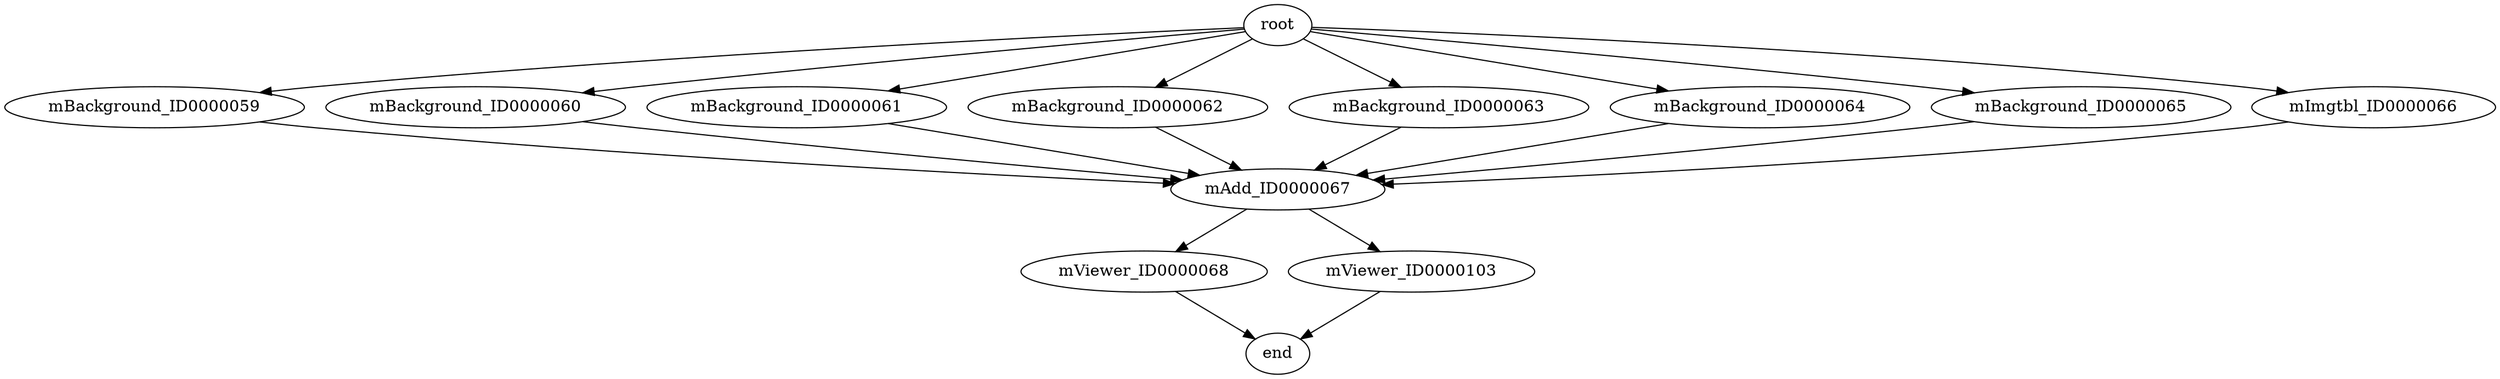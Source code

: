 strict digraph {
mAdd_ID0000067 [size=10000000];
mBackground_ID0000059 [size=10000000];
mBackground_ID0000060 [size=10000000];
mBackground_ID0000061 [size=10000000];
mBackground_ID0000062 [size=10000000];
mBackground_ID0000063 [size=10000000];
mBackground_ID0000064 [size=10000000];
mBackground_ID0000065 [size=10000000];
mImgtbl_ID0000066 [size=10000000];
mViewer_ID0000068 [size=10000000];
mViewer_ID0000103 [size=10000000];
root [size=2];
end [size=2];
mAdd_ID0000067 -> mViewer_ID0000068 [size=400000000];
mAdd_ID0000067 -> mViewer_ID0000103 [size=400000000];
mBackground_ID0000059 -> mAdd_ID0000067 [size=360788795];
mBackground_ID0000060 -> mAdd_ID0000067 [size=360788795];
mBackground_ID0000061 -> mAdd_ID0000067 [size=360788795];
mBackground_ID0000062 -> mAdd_ID0000067 [size=360788795];
mBackground_ID0000063 -> mAdd_ID0000067 [size=360788795];
mBackground_ID0000064 -> mAdd_ID0000067 [size=360788795];
mBackground_ID0000065 -> mAdd_ID0000067 [size=360788795];
mImgtbl_ID0000066 -> mAdd_ID0000067 [size=40142166];
mViewer_ID0000068 -> end [size=2];
mViewer_ID0000103 -> end [size=2];
root -> mBackground_ID0000059 [size=2];
root -> mBackground_ID0000060 [size=2];
root -> mBackground_ID0000061 [size=2];
root -> mBackground_ID0000062 [size=2];
root -> mBackground_ID0000063 [size=2];
root -> mBackground_ID0000064 [size=2];
root -> mBackground_ID0000065 [size=2];
root -> mImgtbl_ID0000066 [size=2];
}
